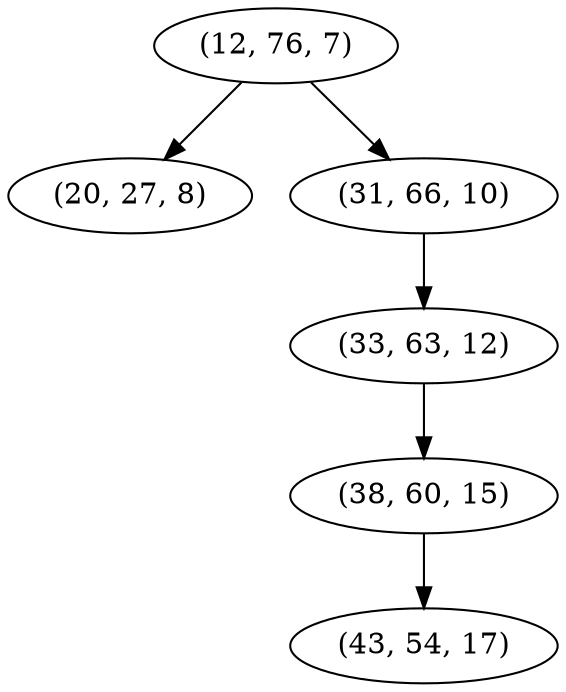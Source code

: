 digraph tree {
    "(12, 76, 7)";
    "(20, 27, 8)";
    "(31, 66, 10)";
    "(33, 63, 12)";
    "(38, 60, 15)";
    "(43, 54, 17)";
    "(12, 76, 7)" -> "(20, 27, 8)";
    "(12, 76, 7)" -> "(31, 66, 10)";
    "(31, 66, 10)" -> "(33, 63, 12)";
    "(33, 63, 12)" -> "(38, 60, 15)";
    "(38, 60, 15)" -> "(43, 54, 17)";
}
